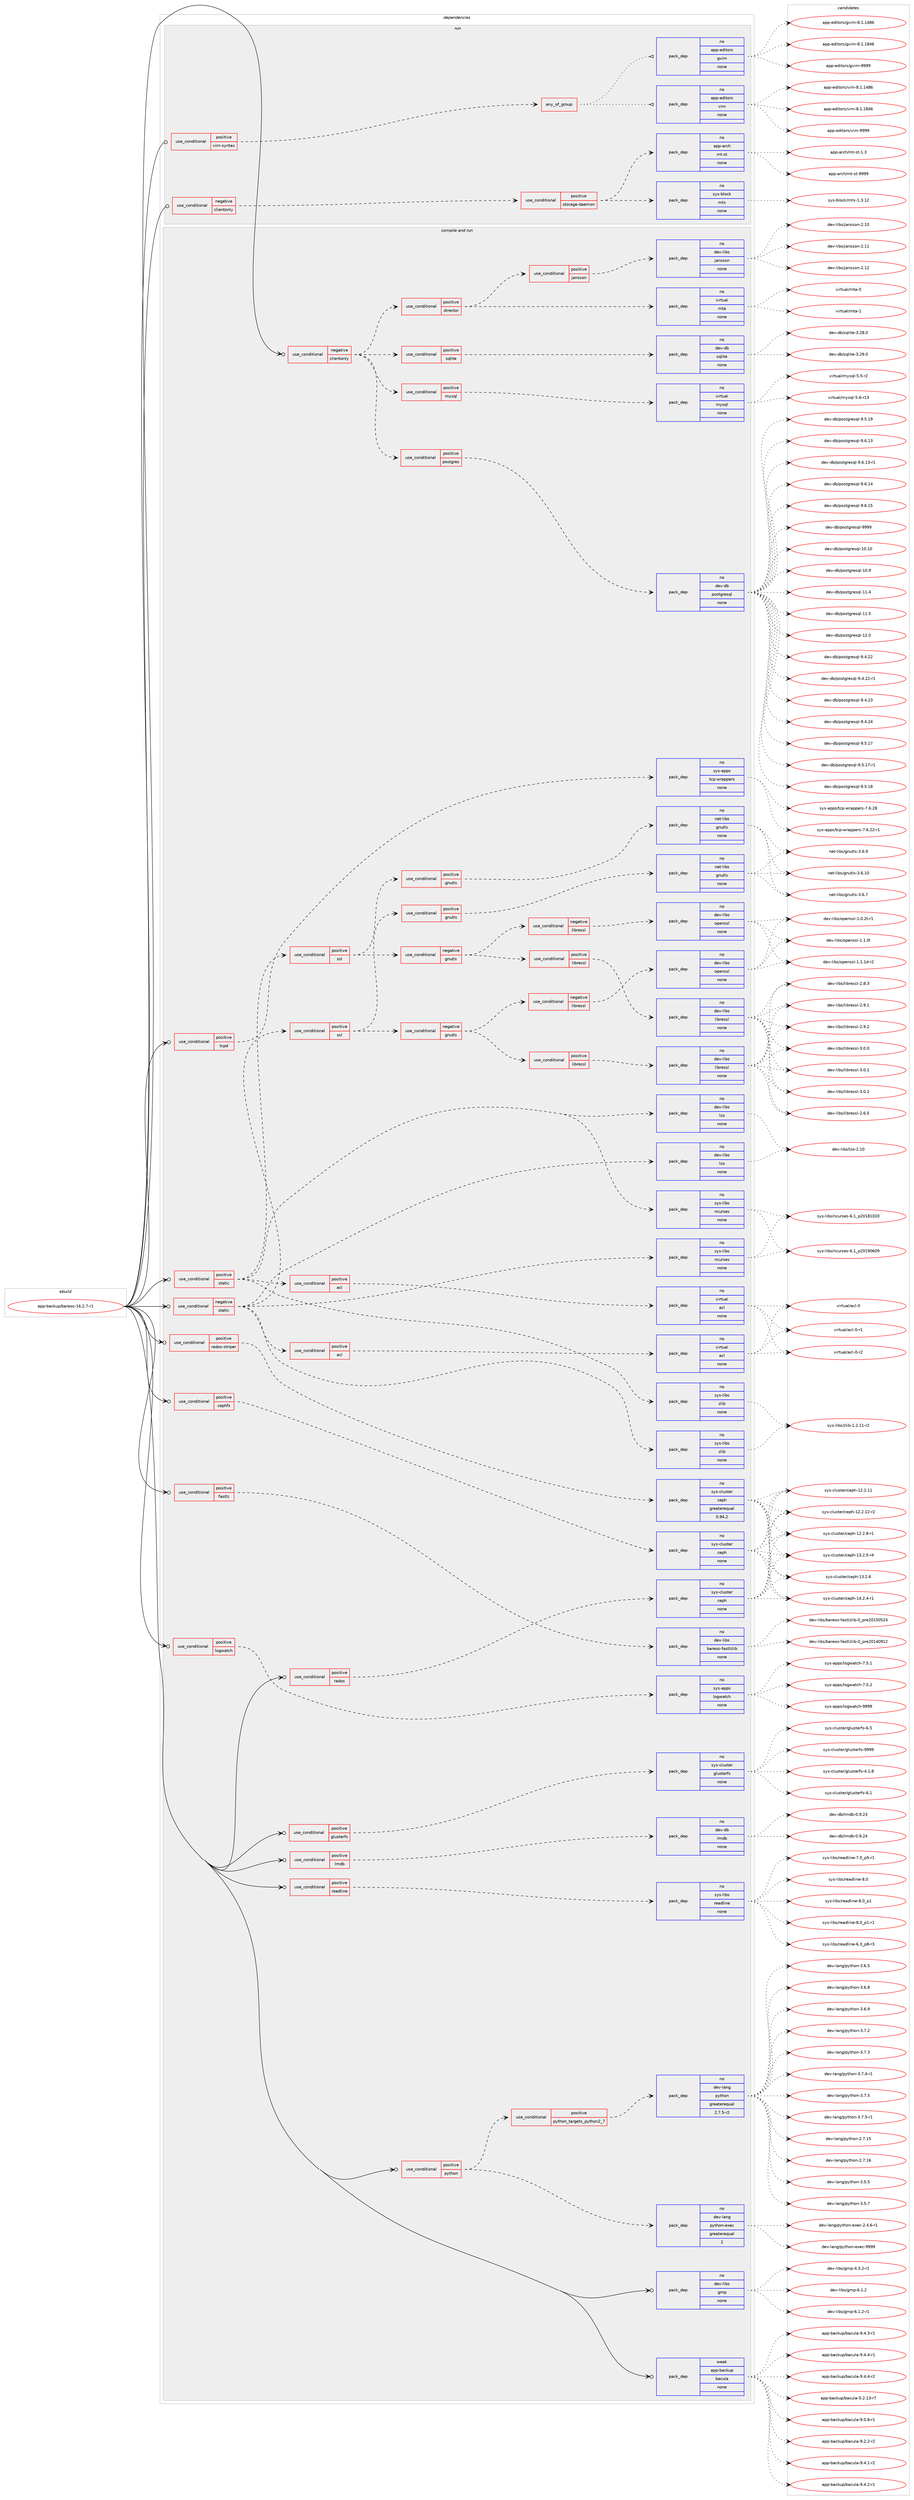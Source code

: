 digraph prolog {

# *************
# Graph options
# *************

newrank=true;
concentrate=true;
compound=true;
graph [rankdir=LR,fontname=Helvetica,fontsize=10,ranksep=1.5];#, ranksep=2.5, nodesep=0.2];
edge  [arrowhead=vee];
node  [fontname=Helvetica,fontsize=10];

# **********
# The ebuild
# **********

subgraph cluster_leftcol {
color=gray;
rank=same;
label=<<i>ebuild</i>>;
id [label="app-backup/bareos-16.2.7-r1", color=red, width=4, href="../app-backup/bareos-16.2.7-r1.svg"];
}

# ****************
# The dependencies
# ****************

subgraph cluster_midcol {
color=gray;
label=<<i>dependencies</i>>;
subgraph cluster_compile {
fillcolor="#eeeeee";
style=filled;
label=<<i>compile</i>>;
}
subgraph cluster_compileandrun {
fillcolor="#eeeeee";
style=filled;
label=<<i>compile and run</i>>;
subgraph cond113116 {
dependency474131 [label=<<TABLE BORDER="0" CELLBORDER="1" CELLSPACING="0" CELLPADDING="4"><TR><TD ROWSPAN="3" CELLPADDING="10">use_conditional</TD></TR><TR><TD>negative</TD></TR><TR><TD>clientonly</TD></TR></TABLE>>, shape=none, color=red];
subgraph cond113117 {
dependency474132 [label=<<TABLE BORDER="0" CELLBORDER="1" CELLSPACING="0" CELLPADDING="4"><TR><TD ROWSPAN="3" CELLPADDING="10">use_conditional</TD></TR><TR><TD>positive</TD></TR><TR><TD>postgres</TD></TR></TABLE>>, shape=none, color=red];
subgraph pack352396 {
dependency474133 [label=<<TABLE BORDER="0" CELLBORDER="1" CELLSPACING="0" CELLPADDING="4" WIDTH="220"><TR><TD ROWSPAN="6" CELLPADDING="30">pack_dep</TD></TR><TR><TD WIDTH="110">no</TD></TR><TR><TD>dev-db</TD></TR><TR><TD>postgresql</TD></TR><TR><TD>none</TD></TR><TR><TD></TD></TR></TABLE>>, shape=none, color=blue];
}
dependency474132:e -> dependency474133:w [weight=20,style="dashed",arrowhead="vee"];
}
dependency474131:e -> dependency474132:w [weight=20,style="dashed",arrowhead="vee"];
subgraph cond113118 {
dependency474134 [label=<<TABLE BORDER="0" CELLBORDER="1" CELLSPACING="0" CELLPADDING="4"><TR><TD ROWSPAN="3" CELLPADDING="10">use_conditional</TD></TR><TR><TD>positive</TD></TR><TR><TD>mysql</TD></TR></TABLE>>, shape=none, color=red];
subgraph pack352397 {
dependency474135 [label=<<TABLE BORDER="0" CELLBORDER="1" CELLSPACING="0" CELLPADDING="4" WIDTH="220"><TR><TD ROWSPAN="6" CELLPADDING="30">pack_dep</TD></TR><TR><TD WIDTH="110">no</TD></TR><TR><TD>virtual</TD></TR><TR><TD>mysql</TD></TR><TR><TD>none</TD></TR><TR><TD></TD></TR></TABLE>>, shape=none, color=blue];
}
dependency474134:e -> dependency474135:w [weight=20,style="dashed",arrowhead="vee"];
}
dependency474131:e -> dependency474134:w [weight=20,style="dashed",arrowhead="vee"];
subgraph cond113119 {
dependency474136 [label=<<TABLE BORDER="0" CELLBORDER="1" CELLSPACING="0" CELLPADDING="4"><TR><TD ROWSPAN="3" CELLPADDING="10">use_conditional</TD></TR><TR><TD>positive</TD></TR><TR><TD>sqlite</TD></TR></TABLE>>, shape=none, color=red];
subgraph pack352398 {
dependency474137 [label=<<TABLE BORDER="0" CELLBORDER="1" CELLSPACING="0" CELLPADDING="4" WIDTH="220"><TR><TD ROWSPAN="6" CELLPADDING="30">pack_dep</TD></TR><TR><TD WIDTH="110">no</TD></TR><TR><TD>dev-db</TD></TR><TR><TD>sqlite</TD></TR><TR><TD>none</TD></TR><TR><TD></TD></TR></TABLE>>, shape=none, color=blue];
}
dependency474136:e -> dependency474137:w [weight=20,style="dashed",arrowhead="vee"];
}
dependency474131:e -> dependency474136:w [weight=20,style="dashed",arrowhead="vee"];
subgraph cond113120 {
dependency474138 [label=<<TABLE BORDER="0" CELLBORDER="1" CELLSPACING="0" CELLPADDING="4"><TR><TD ROWSPAN="3" CELLPADDING="10">use_conditional</TD></TR><TR><TD>positive</TD></TR><TR><TD>director</TD></TR></TABLE>>, shape=none, color=red];
subgraph pack352399 {
dependency474139 [label=<<TABLE BORDER="0" CELLBORDER="1" CELLSPACING="0" CELLPADDING="4" WIDTH="220"><TR><TD ROWSPAN="6" CELLPADDING="30">pack_dep</TD></TR><TR><TD WIDTH="110">no</TD></TR><TR><TD>virtual</TD></TR><TR><TD>mta</TD></TR><TR><TD>none</TD></TR><TR><TD></TD></TR></TABLE>>, shape=none, color=blue];
}
dependency474138:e -> dependency474139:w [weight=20,style="dashed",arrowhead="vee"];
subgraph cond113121 {
dependency474140 [label=<<TABLE BORDER="0" CELLBORDER="1" CELLSPACING="0" CELLPADDING="4"><TR><TD ROWSPAN="3" CELLPADDING="10">use_conditional</TD></TR><TR><TD>positive</TD></TR><TR><TD>jansson</TD></TR></TABLE>>, shape=none, color=red];
subgraph pack352400 {
dependency474141 [label=<<TABLE BORDER="0" CELLBORDER="1" CELLSPACING="0" CELLPADDING="4" WIDTH="220"><TR><TD ROWSPAN="6" CELLPADDING="30">pack_dep</TD></TR><TR><TD WIDTH="110">no</TD></TR><TR><TD>dev-libs</TD></TR><TR><TD>jansson</TD></TR><TR><TD>none</TD></TR><TR><TD></TD></TR></TABLE>>, shape=none, color=blue];
}
dependency474140:e -> dependency474141:w [weight=20,style="dashed",arrowhead="vee"];
}
dependency474138:e -> dependency474140:w [weight=20,style="dashed",arrowhead="vee"];
}
dependency474131:e -> dependency474138:w [weight=20,style="dashed",arrowhead="vee"];
}
id:e -> dependency474131:w [weight=20,style="solid",arrowhead="odotvee"];
subgraph cond113122 {
dependency474142 [label=<<TABLE BORDER="0" CELLBORDER="1" CELLSPACING="0" CELLPADDING="4"><TR><TD ROWSPAN="3" CELLPADDING="10">use_conditional</TD></TR><TR><TD>negative</TD></TR><TR><TD>static</TD></TR></TABLE>>, shape=none, color=red];
subgraph cond113123 {
dependency474143 [label=<<TABLE BORDER="0" CELLBORDER="1" CELLSPACING="0" CELLPADDING="4"><TR><TD ROWSPAN="3" CELLPADDING="10">use_conditional</TD></TR><TR><TD>positive</TD></TR><TR><TD>acl</TD></TR></TABLE>>, shape=none, color=red];
subgraph pack352401 {
dependency474144 [label=<<TABLE BORDER="0" CELLBORDER="1" CELLSPACING="0" CELLPADDING="4" WIDTH="220"><TR><TD ROWSPAN="6" CELLPADDING="30">pack_dep</TD></TR><TR><TD WIDTH="110">no</TD></TR><TR><TD>virtual</TD></TR><TR><TD>acl</TD></TR><TR><TD>none</TD></TR><TR><TD></TD></TR></TABLE>>, shape=none, color=blue];
}
dependency474143:e -> dependency474144:w [weight=20,style="dashed",arrowhead="vee"];
}
dependency474142:e -> dependency474143:w [weight=20,style="dashed",arrowhead="vee"];
subgraph pack352402 {
dependency474145 [label=<<TABLE BORDER="0" CELLBORDER="1" CELLSPACING="0" CELLPADDING="4" WIDTH="220"><TR><TD ROWSPAN="6" CELLPADDING="30">pack_dep</TD></TR><TR><TD WIDTH="110">no</TD></TR><TR><TD>dev-libs</TD></TR><TR><TD>lzo</TD></TR><TR><TD>none</TD></TR><TR><TD></TD></TR></TABLE>>, shape=none, color=blue];
}
dependency474142:e -> dependency474145:w [weight=20,style="dashed",arrowhead="vee"];
subgraph cond113124 {
dependency474146 [label=<<TABLE BORDER="0" CELLBORDER="1" CELLSPACING="0" CELLPADDING="4"><TR><TD ROWSPAN="3" CELLPADDING="10">use_conditional</TD></TR><TR><TD>positive</TD></TR><TR><TD>ssl</TD></TR></TABLE>>, shape=none, color=red];
subgraph cond113125 {
dependency474147 [label=<<TABLE BORDER="0" CELLBORDER="1" CELLSPACING="0" CELLPADDING="4"><TR><TD ROWSPAN="3" CELLPADDING="10">use_conditional</TD></TR><TR><TD>negative</TD></TR><TR><TD>gnutls</TD></TR></TABLE>>, shape=none, color=red];
subgraph cond113126 {
dependency474148 [label=<<TABLE BORDER="0" CELLBORDER="1" CELLSPACING="0" CELLPADDING="4"><TR><TD ROWSPAN="3" CELLPADDING="10">use_conditional</TD></TR><TR><TD>negative</TD></TR><TR><TD>libressl</TD></TR></TABLE>>, shape=none, color=red];
subgraph pack352403 {
dependency474149 [label=<<TABLE BORDER="0" CELLBORDER="1" CELLSPACING="0" CELLPADDING="4" WIDTH="220"><TR><TD ROWSPAN="6" CELLPADDING="30">pack_dep</TD></TR><TR><TD WIDTH="110">no</TD></TR><TR><TD>dev-libs</TD></TR><TR><TD>openssl</TD></TR><TR><TD>none</TD></TR><TR><TD></TD></TR></TABLE>>, shape=none, color=blue];
}
dependency474148:e -> dependency474149:w [weight=20,style="dashed",arrowhead="vee"];
}
dependency474147:e -> dependency474148:w [weight=20,style="dashed",arrowhead="vee"];
subgraph cond113127 {
dependency474150 [label=<<TABLE BORDER="0" CELLBORDER="1" CELLSPACING="0" CELLPADDING="4"><TR><TD ROWSPAN="3" CELLPADDING="10">use_conditional</TD></TR><TR><TD>positive</TD></TR><TR><TD>libressl</TD></TR></TABLE>>, shape=none, color=red];
subgraph pack352404 {
dependency474151 [label=<<TABLE BORDER="0" CELLBORDER="1" CELLSPACING="0" CELLPADDING="4" WIDTH="220"><TR><TD ROWSPAN="6" CELLPADDING="30">pack_dep</TD></TR><TR><TD WIDTH="110">no</TD></TR><TR><TD>dev-libs</TD></TR><TR><TD>libressl</TD></TR><TR><TD>none</TD></TR><TR><TD></TD></TR></TABLE>>, shape=none, color=blue];
}
dependency474150:e -> dependency474151:w [weight=20,style="dashed",arrowhead="vee"];
}
dependency474147:e -> dependency474150:w [weight=20,style="dashed",arrowhead="vee"];
}
dependency474146:e -> dependency474147:w [weight=20,style="dashed",arrowhead="vee"];
subgraph cond113128 {
dependency474152 [label=<<TABLE BORDER="0" CELLBORDER="1" CELLSPACING="0" CELLPADDING="4"><TR><TD ROWSPAN="3" CELLPADDING="10">use_conditional</TD></TR><TR><TD>positive</TD></TR><TR><TD>gnutls</TD></TR></TABLE>>, shape=none, color=red];
subgraph pack352405 {
dependency474153 [label=<<TABLE BORDER="0" CELLBORDER="1" CELLSPACING="0" CELLPADDING="4" WIDTH="220"><TR><TD ROWSPAN="6" CELLPADDING="30">pack_dep</TD></TR><TR><TD WIDTH="110">no</TD></TR><TR><TD>net-libs</TD></TR><TR><TD>gnutls</TD></TR><TR><TD>none</TD></TR><TR><TD></TD></TR></TABLE>>, shape=none, color=blue];
}
dependency474152:e -> dependency474153:w [weight=20,style="dashed",arrowhead="vee"];
}
dependency474146:e -> dependency474152:w [weight=20,style="dashed",arrowhead="vee"];
}
dependency474142:e -> dependency474146:w [weight=20,style="dashed",arrowhead="vee"];
subgraph pack352406 {
dependency474154 [label=<<TABLE BORDER="0" CELLBORDER="1" CELLSPACING="0" CELLPADDING="4" WIDTH="220"><TR><TD ROWSPAN="6" CELLPADDING="30">pack_dep</TD></TR><TR><TD WIDTH="110">no</TD></TR><TR><TD>sys-libs</TD></TR><TR><TD>ncurses</TD></TR><TR><TD>none</TD></TR><TR><TD></TD></TR></TABLE>>, shape=none, color=blue];
}
dependency474142:e -> dependency474154:w [weight=20,style="dashed",arrowhead="vee"];
subgraph pack352407 {
dependency474155 [label=<<TABLE BORDER="0" CELLBORDER="1" CELLSPACING="0" CELLPADDING="4" WIDTH="220"><TR><TD ROWSPAN="6" CELLPADDING="30">pack_dep</TD></TR><TR><TD WIDTH="110">no</TD></TR><TR><TD>sys-libs</TD></TR><TR><TD>zlib</TD></TR><TR><TD>none</TD></TR><TR><TD></TD></TR></TABLE>>, shape=none, color=blue];
}
dependency474142:e -> dependency474155:w [weight=20,style="dashed",arrowhead="vee"];
}
id:e -> dependency474142:w [weight=20,style="solid",arrowhead="odotvee"];
subgraph cond113129 {
dependency474156 [label=<<TABLE BORDER="0" CELLBORDER="1" CELLSPACING="0" CELLPADDING="4"><TR><TD ROWSPAN="3" CELLPADDING="10">use_conditional</TD></TR><TR><TD>positive</TD></TR><TR><TD>cephfs</TD></TR></TABLE>>, shape=none, color=red];
subgraph pack352408 {
dependency474157 [label=<<TABLE BORDER="0" CELLBORDER="1" CELLSPACING="0" CELLPADDING="4" WIDTH="220"><TR><TD ROWSPAN="6" CELLPADDING="30">pack_dep</TD></TR><TR><TD WIDTH="110">no</TD></TR><TR><TD>sys-cluster</TD></TR><TR><TD>ceph</TD></TR><TR><TD>none</TD></TR><TR><TD></TD></TR></TABLE>>, shape=none, color=blue];
}
dependency474156:e -> dependency474157:w [weight=20,style="dashed",arrowhead="vee"];
}
id:e -> dependency474156:w [weight=20,style="solid",arrowhead="odotvee"];
subgraph cond113130 {
dependency474158 [label=<<TABLE BORDER="0" CELLBORDER="1" CELLSPACING="0" CELLPADDING="4"><TR><TD ROWSPAN="3" CELLPADDING="10">use_conditional</TD></TR><TR><TD>positive</TD></TR><TR><TD>fastlz</TD></TR></TABLE>>, shape=none, color=red];
subgraph pack352409 {
dependency474159 [label=<<TABLE BORDER="0" CELLBORDER="1" CELLSPACING="0" CELLPADDING="4" WIDTH="220"><TR><TD ROWSPAN="6" CELLPADDING="30">pack_dep</TD></TR><TR><TD WIDTH="110">no</TD></TR><TR><TD>dev-libs</TD></TR><TR><TD>bareos-fastlzlib</TD></TR><TR><TD>none</TD></TR><TR><TD></TD></TR></TABLE>>, shape=none, color=blue];
}
dependency474158:e -> dependency474159:w [weight=20,style="dashed",arrowhead="vee"];
}
id:e -> dependency474158:w [weight=20,style="solid",arrowhead="odotvee"];
subgraph cond113131 {
dependency474160 [label=<<TABLE BORDER="0" CELLBORDER="1" CELLSPACING="0" CELLPADDING="4"><TR><TD ROWSPAN="3" CELLPADDING="10">use_conditional</TD></TR><TR><TD>positive</TD></TR><TR><TD>glusterfs</TD></TR></TABLE>>, shape=none, color=red];
subgraph pack352410 {
dependency474161 [label=<<TABLE BORDER="0" CELLBORDER="1" CELLSPACING="0" CELLPADDING="4" WIDTH="220"><TR><TD ROWSPAN="6" CELLPADDING="30">pack_dep</TD></TR><TR><TD WIDTH="110">no</TD></TR><TR><TD>sys-cluster</TD></TR><TR><TD>glusterfs</TD></TR><TR><TD>none</TD></TR><TR><TD></TD></TR></TABLE>>, shape=none, color=blue];
}
dependency474160:e -> dependency474161:w [weight=20,style="dashed",arrowhead="vee"];
}
id:e -> dependency474160:w [weight=20,style="solid",arrowhead="odotvee"];
subgraph cond113132 {
dependency474162 [label=<<TABLE BORDER="0" CELLBORDER="1" CELLSPACING="0" CELLPADDING="4"><TR><TD ROWSPAN="3" CELLPADDING="10">use_conditional</TD></TR><TR><TD>positive</TD></TR><TR><TD>lmdb</TD></TR></TABLE>>, shape=none, color=red];
subgraph pack352411 {
dependency474163 [label=<<TABLE BORDER="0" CELLBORDER="1" CELLSPACING="0" CELLPADDING="4" WIDTH="220"><TR><TD ROWSPAN="6" CELLPADDING="30">pack_dep</TD></TR><TR><TD WIDTH="110">no</TD></TR><TR><TD>dev-db</TD></TR><TR><TD>lmdb</TD></TR><TR><TD>none</TD></TR><TR><TD></TD></TR></TABLE>>, shape=none, color=blue];
}
dependency474162:e -> dependency474163:w [weight=20,style="dashed",arrowhead="vee"];
}
id:e -> dependency474162:w [weight=20,style="solid",arrowhead="odotvee"];
subgraph cond113133 {
dependency474164 [label=<<TABLE BORDER="0" CELLBORDER="1" CELLSPACING="0" CELLPADDING="4"><TR><TD ROWSPAN="3" CELLPADDING="10">use_conditional</TD></TR><TR><TD>positive</TD></TR><TR><TD>logwatch</TD></TR></TABLE>>, shape=none, color=red];
subgraph pack352412 {
dependency474165 [label=<<TABLE BORDER="0" CELLBORDER="1" CELLSPACING="0" CELLPADDING="4" WIDTH="220"><TR><TD ROWSPAN="6" CELLPADDING="30">pack_dep</TD></TR><TR><TD WIDTH="110">no</TD></TR><TR><TD>sys-apps</TD></TR><TR><TD>logwatch</TD></TR><TR><TD>none</TD></TR><TR><TD></TD></TR></TABLE>>, shape=none, color=blue];
}
dependency474164:e -> dependency474165:w [weight=20,style="dashed",arrowhead="vee"];
}
id:e -> dependency474164:w [weight=20,style="solid",arrowhead="odotvee"];
subgraph cond113134 {
dependency474166 [label=<<TABLE BORDER="0" CELLBORDER="1" CELLSPACING="0" CELLPADDING="4"><TR><TD ROWSPAN="3" CELLPADDING="10">use_conditional</TD></TR><TR><TD>positive</TD></TR><TR><TD>python</TD></TR></TABLE>>, shape=none, color=red];
subgraph cond113135 {
dependency474167 [label=<<TABLE BORDER="0" CELLBORDER="1" CELLSPACING="0" CELLPADDING="4"><TR><TD ROWSPAN="3" CELLPADDING="10">use_conditional</TD></TR><TR><TD>positive</TD></TR><TR><TD>python_targets_python2_7</TD></TR></TABLE>>, shape=none, color=red];
subgraph pack352413 {
dependency474168 [label=<<TABLE BORDER="0" CELLBORDER="1" CELLSPACING="0" CELLPADDING="4" WIDTH="220"><TR><TD ROWSPAN="6" CELLPADDING="30">pack_dep</TD></TR><TR><TD WIDTH="110">no</TD></TR><TR><TD>dev-lang</TD></TR><TR><TD>python</TD></TR><TR><TD>greaterequal</TD></TR><TR><TD>2.7.5-r2</TD></TR></TABLE>>, shape=none, color=blue];
}
dependency474167:e -> dependency474168:w [weight=20,style="dashed",arrowhead="vee"];
}
dependency474166:e -> dependency474167:w [weight=20,style="dashed",arrowhead="vee"];
subgraph pack352414 {
dependency474169 [label=<<TABLE BORDER="0" CELLBORDER="1" CELLSPACING="0" CELLPADDING="4" WIDTH="220"><TR><TD ROWSPAN="6" CELLPADDING="30">pack_dep</TD></TR><TR><TD WIDTH="110">no</TD></TR><TR><TD>dev-lang</TD></TR><TR><TD>python-exec</TD></TR><TR><TD>greaterequal</TD></TR><TR><TD>2</TD></TR></TABLE>>, shape=none, color=blue];
}
dependency474166:e -> dependency474169:w [weight=20,style="dashed",arrowhead="vee"];
}
id:e -> dependency474166:w [weight=20,style="solid",arrowhead="odotvee"];
subgraph cond113136 {
dependency474170 [label=<<TABLE BORDER="0" CELLBORDER="1" CELLSPACING="0" CELLPADDING="4"><TR><TD ROWSPAN="3" CELLPADDING="10">use_conditional</TD></TR><TR><TD>positive</TD></TR><TR><TD>rados</TD></TR></TABLE>>, shape=none, color=red];
subgraph pack352415 {
dependency474171 [label=<<TABLE BORDER="0" CELLBORDER="1" CELLSPACING="0" CELLPADDING="4" WIDTH="220"><TR><TD ROWSPAN="6" CELLPADDING="30">pack_dep</TD></TR><TR><TD WIDTH="110">no</TD></TR><TR><TD>sys-cluster</TD></TR><TR><TD>ceph</TD></TR><TR><TD>none</TD></TR><TR><TD></TD></TR></TABLE>>, shape=none, color=blue];
}
dependency474170:e -> dependency474171:w [weight=20,style="dashed",arrowhead="vee"];
}
id:e -> dependency474170:w [weight=20,style="solid",arrowhead="odotvee"];
subgraph cond113137 {
dependency474172 [label=<<TABLE BORDER="0" CELLBORDER="1" CELLSPACING="0" CELLPADDING="4"><TR><TD ROWSPAN="3" CELLPADDING="10">use_conditional</TD></TR><TR><TD>positive</TD></TR><TR><TD>rados-striper</TD></TR></TABLE>>, shape=none, color=red];
subgraph pack352416 {
dependency474173 [label=<<TABLE BORDER="0" CELLBORDER="1" CELLSPACING="0" CELLPADDING="4" WIDTH="220"><TR><TD ROWSPAN="6" CELLPADDING="30">pack_dep</TD></TR><TR><TD WIDTH="110">no</TD></TR><TR><TD>sys-cluster</TD></TR><TR><TD>ceph</TD></TR><TR><TD>greaterequal</TD></TR><TR><TD>0.94.2</TD></TR></TABLE>>, shape=none, color=blue];
}
dependency474172:e -> dependency474173:w [weight=20,style="dashed",arrowhead="vee"];
}
id:e -> dependency474172:w [weight=20,style="solid",arrowhead="odotvee"];
subgraph cond113138 {
dependency474174 [label=<<TABLE BORDER="0" CELLBORDER="1" CELLSPACING="0" CELLPADDING="4"><TR><TD ROWSPAN="3" CELLPADDING="10">use_conditional</TD></TR><TR><TD>positive</TD></TR><TR><TD>readline</TD></TR></TABLE>>, shape=none, color=red];
subgraph pack352417 {
dependency474175 [label=<<TABLE BORDER="0" CELLBORDER="1" CELLSPACING="0" CELLPADDING="4" WIDTH="220"><TR><TD ROWSPAN="6" CELLPADDING="30">pack_dep</TD></TR><TR><TD WIDTH="110">no</TD></TR><TR><TD>sys-libs</TD></TR><TR><TD>readline</TD></TR><TR><TD>none</TD></TR><TR><TD></TD></TR></TABLE>>, shape=none, color=blue];
}
dependency474174:e -> dependency474175:w [weight=20,style="dashed",arrowhead="vee"];
}
id:e -> dependency474174:w [weight=20,style="solid",arrowhead="odotvee"];
subgraph cond113139 {
dependency474176 [label=<<TABLE BORDER="0" CELLBORDER="1" CELLSPACING="0" CELLPADDING="4"><TR><TD ROWSPAN="3" CELLPADDING="10">use_conditional</TD></TR><TR><TD>positive</TD></TR><TR><TD>static</TD></TR></TABLE>>, shape=none, color=red];
subgraph cond113140 {
dependency474177 [label=<<TABLE BORDER="0" CELLBORDER="1" CELLSPACING="0" CELLPADDING="4"><TR><TD ROWSPAN="3" CELLPADDING="10">use_conditional</TD></TR><TR><TD>positive</TD></TR><TR><TD>acl</TD></TR></TABLE>>, shape=none, color=red];
subgraph pack352418 {
dependency474178 [label=<<TABLE BORDER="0" CELLBORDER="1" CELLSPACING="0" CELLPADDING="4" WIDTH="220"><TR><TD ROWSPAN="6" CELLPADDING="30">pack_dep</TD></TR><TR><TD WIDTH="110">no</TD></TR><TR><TD>virtual</TD></TR><TR><TD>acl</TD></TR><TR><TD>none</TD></TR><TR><TD></TD></TR></TABLE>>, shape=none, color=blue];
}
dependency474177:e -> dependency474178:w [weight=20,style="dashed",arrowhead="vee"];
}
dependency474176:e -> dependency474177:w [weight=20,style="dashed",arrowhead="vee"];
subgraph pack352419 {
dependency474179 [label=<<TABLE BORDER="0" CELLBORDER="1" CELLSPACING="0" CELLPADDING="4" WIDTH="220"><TR><TD ROWSPAN="6" CELLPADDING="30">pack_dep</TD></TR><TR><TD WIDTH="110">no</TD></TR><TR><TD>sys-libs</TD></TR><TR><TD>zlib</TD></TR><TR><TD>none</TD></TR><TR><TD></TD></TR></TABLE>>, shape=none, color=blue];
}
dependency474176:e -> dependency474179:w [weight=20,style="dashed",arrowhead="vee"];
subgraph pack352420 {
dependency474180 [label=<<TABLE BORDER="0" CELLBORDER="1" CELLSPACING="0" CELLPADDING="4" WIDTH="220"><TR><TD ROWSPAN="6" CELLPADDING="30">pack_dep</TD></TR><TR><TD WIDTH="110">no</TD></TR><TR><TD>dev-libs</TD></TR><TR><TD>lzo</TD></TR><TR><TD>none</TD></TR><TR><TD></TD></TR></TABLE>>, shape=none, color=blue];
}
dependency474176:e -> dependency474180:w [weight=20,style="dashed",arrowhead="vee"];
subgraph pack352421 {
dependency474181 [label=<<TABLE BORDER="0" CELLBORDER="1" CELLSPACING="0" CELLPADDING="4" WIDTH="220"><TR><TD ROWSPAN="6" CELLPADDING="30">pack_dep</TD></TR><TR><TD WIDTH="110">no</TD></TR><TR><TD>sys-libs</TD></TR><TR><TD>ncurses</TD></TR><TR><TD>none</TD></TR><TR><TD></TD></TR></TABLE>>, shape=none, color=blue];
}
dependency474176:e -> dependency474181:w [weight=20,style="dashed",arrowhead="vee"];
subgraph cond113141 {
dependency474182 [label=<<TABLE BORDER="0" CELLBORDER="1" CELLSPACING="0" CELLPADDING="4"><TR><TD ROWSPAN="3" CELLPADDING="10">use_conditional</TD></TR><TR><TD>positive</TD></TR><TR><TD>ssl</TD></TR></TABLE>>, shape=none, color=red];
subgraph cond113142 {
dependency474183 [label=<<TABLE BORDER="0" CELLBORDER="1" CELLSPACING="0" CELLPADDING="4"><TR><TD ROWSPAN="3" CELLPADDING="10">use_conditional</TD></TR><TR><TD>negative</TD></TR><TR><TD>gnutls</TD></TR></TABLE>>, shape=none, color=red];
subgraph cond113143 {
dependency474184 [label=<<TABLE BORDER="0" CELLBORDER="1" CELLSPACING="0" CELLPADDING="4"><TR><TD ROWSPAN="3" CELLPADDING="10">use_conditional</TD></TR><TR><TD>negative</TD></TR><TR><TD>libressl</TD></TR></TABLE>>, shape=none, color=red];
subgraph pack352422 {
dependency474185 [label=<<TABLE BORDER="0" CELLBORDER="1" CELLSPACING="0" CELLPADDING="4" WIDTH="220"><TR><TD ROWSPAN="6" CELLPADDING="30">pack_dep</TD></TR><TR><TD WIDTH="110">no</TD></TR><TR><TD>dev-libs</TD></TR><TR><TD>openssl</TD></TR><TR><TD>none</TD></TR><TR><TD></TD></TR></TABLE>>, shape=none, color=blue];
}
dependency474184:e -> dependency474185:w [weight=20,style="dashed",arrowhead="vee"];
}
dependency474183:e -> dependency474184:w [weight=20,style="dashed",arrowhead="vee"];
subgraph cond113144 {
dependency474186 [label=<<TABLE BORDER="0" CELLBORDER="1" CELLSPACING="0" CELLPADDING="4"><TR><TD ROWSPAN="3" CELLPADDING="10">use_conditional</TD></TR><TR><TD>positive</TD></TR><TR><TD>libressl</TD></TR></TABLE>>, shape=none, color=red];
subgraph pack352423 {
dependency474187 [label=<<TABLE BORDER="0" CELLBORDER="1" CELLSPACING="0" CELLPADDING="4" WIDTH="220"><TR><TD ROWSPAN="6" CELLPADDING="30">pack_dep</TD></TR><TR><TD WIDTH="110">no</TD></TR><TR><TD>dev-libs</TD></TR><TR><TD>libressl</TD></TR><TR><TD>none</TD></TR><TR><TD></TD></TR></TABLE>>, shape=none, color=blue];
}
dependency474186:e -> dependency474187:w [weight=20,style="dashed",arrowhead="vee"];
}
dependency474183:e -> dependency474186:w [weight=20,style="dashed",arrowhead="vee"];
}
dependency474182:e -> dependency474183:w [weight=20,style="dashed",arrowhead="vee"];
subgraph cond113145 {
dependency474188 [label=<<TABLE BORDER="0" CELLBORDER="1" CELLSPACING="0" CELLPADDING="4"><TR><TD ROWSPAN="3" CELLPADDING="10">use_conditional</TD></TR><TR><TD>positive</TD></TR><TR><TD>gnutls</TD></TR></TABLE>>, shape=none, color=red];
subgraph pack352424 {
dependency474189 [label=<<TABLE BORDER="0" CELLBORDER="1" CELLSPACING="0" CELLPADDING="4" WIDTH="220"><TR><TD ROWSPAN="6" CELLPADDING="30">pack_dep</TD></TR><TR><TD WIDTH="110">no</TD></TR><TR><TD>net-libs</TD></TR><TR><TD>gnutls</TD></TR><TR><TD>none</TD></TR><TR><TD></TD></TR></TABLE>>, shape=none, color=blue];
}
dependency474188:e -> dependency474189:w [weight=20,style="dashed",arrowhead="vee"];
}
dependency474182:e -> dependency474188:w [weight=20,style="dashed",arrowhead="vee"];
}
dependency474176:e -> dependency474182:w [weight=20,style="dashed",arrowhead="vee"];
}
id:e -> dependency474176:w [weight=20,style="solid",arrowhead="odotvee"];
subgraph cond113146 {
dependency474190 [label=<<TABLE BORDER="0" CELLBORDER="1" CELLSPACING="0" CELLPADDING="4"><TR><TD ROWSPAN="3" CELLPADDING="10">use_conditional</TD></TR><TR><TD>positive</TD></TR><TR><TD>tcpd</TD></TR></TABLE>>, shape=none, color=red];
subgraph pack352425 {
dependency474191 [label=<<TABLE BORDER="0" CELLBORDER="1" CELLSPACING="0" CELLPADDING="4" WIDTH="220"><TR><TD ROWSPAN="6" CELLPADDING="30">pack_dep</TD></TR><TR><TD WIDTH="110">no</TD></TR><TR><TD>sys-apps</TD></TR><TR><TD>tcp-wrappers</TD></TR><TR><TD>none</TD></TR><TR><TD></TD></TR></TABLE>>, shape=none, color=blue];
}
dependency474190:e -> dependency474191:w [weight=20,style="dashed",arrowhead="vee"];
}
id:e -> dependency474190:w [weight=20,style="solid",arrowhead="odotvee"];
subgraph pack352426 {
dependency474192 [label=<<TABLE BORDER="0" CELLBORDER="1" CELLSPACING="0" CELLPADDING="4" WIDTH="220"><TR><TD ROWSPAN="6" CELLPADDING="30">pack_dep</TD></TR><TR><TD WIDTH="110">no</TD></TR><TR><TD>dev-libs</TD></TR><TR><TD>gmp</TD></TR><TR><TD>none</TD></TR><TR><TD></TD></TR></TABLE>>, shape=none, color=blue];
}
id:e -> dependency474192:w [weight=20,style="solid",arrowhead="odotvee"];
subgraph pack352427 {
dependency474193 [label=<<TABLE BORDER="0" CELLBORDER="1" CELLSPACING="0" CELLPADDING="4" WIDTH="220"><TR><TD ROWSPAN="6" CELLPADDING="30">pack_dep</TD></TR><TR><TD WIDTH="110">weak</TD></TR><TR><TD>app-backup</TD></TR><TR><TD>bacula</TD></TR><TR><TD>none</TD></TR><TR><TD></TD></TR></TABLE>>, shape=none, color=blue];
}
id:e -> dependency474193:w [weight=20,style="solid",arrowhead="odotvee"];
}
subgraph cluster_run {
fillcolor="#eeeeee";
style=filled;
label=<<i>run</i>>;
subgraph cond113147 {
dependency474194 [label=<<TABLE BORDER="0" CELLBORDER="1" CELLSPACING="0" CELLPADDING="4"><TR><TD ROWSPAN="3" CELLPADDING="10">use_conditional</TD></TR><TR><TD>negative</TD></TR><TR><TD>clientonly</TD></TR></TABLE>>, shape=none, color=red];
subgraph cond113148 {
dependency474195 [label=<<TABLE BORDER="0" CELLBORDER="1" CELLSPACING="0" CELLPADDING="4"><TR><TD ROWSPAN="3" CELLPADDING="10">use_conditional</TD></TR><TR><TD>positive</TD></TR><TR><TD>storage-daemon</TD></TR></TABLE>>, shape=none, color=red];
subgraph pack352428 {
dependency474196 [label=<<TABLE BORDER="0" CELLBORDER="1" CELLSPACING="0" CELLPADDING="4" WIDTH="220"><TR><TD ROWSPAN="6" CELLPADDING="30">pack_dep</TD></TR><TR><TD WIDTH="110">no</TD></TR><TR><TD>sys-block</TD></TR><TR><TD>mtx</TD></TR><TR><TD>none</TD></TR><TR><TD></TD></TR></TABLE>>, shape=none, color=blue];
}
dependency474195:e -> dependency474196:w [weight=20,style="dashed",arrowhead="vee"];
subgraph pack352429 {
dependency474197 [label=<<TABLE BORDER="0" CELLBORDER="1" CELLSPACING="0" CELLPADDING="4" WIDTH="220"><TR><TD ROWSPAN="6" CELLPADDING="30">pack_dep</TD></TR><TR><TD WIDTH="110">no</TD></TR><TR><TD>app-arch</TD></TR><TR><TD>mt-st</TD></TR><TR><TD>none</TD></TR><TR><TD></TD></TR></TABLE>>, shape=none, color=blue];
}
dependency474195:e -> dependency474197:w [weight=20,style="dashed",arrowhead="vee"];
}
dependency474194:e -> dependency474195:w [weight=20,style="dashed",arrowhead="vee"];
}
id:e -> dependency474194:w [weight=20,style="solid",arrowhead="odot"];
subgraph cond113149 {
dependency474198 [label=<<TABLE BORDER="0" CELLBORDER="1" CELLSPACING="0" CELLPADDING="4"><TR><TD ROWSPAN="3" CELLPADDING="10">use_conditional</TD></TR><TR><TD>positive</TD></TR><TR><TD>vim-syntax</TD></TR></TABLE>>, shape=none, color=red];
subgraph any8318 {
dependency474199 [label=<<TABLE BORDER="0" CELLBORDER="1" CELLSPACING="0" CELLPADDING="4"><TR><TD CELLPADDING="10">any_of_group</TD></TR></TABLE>>, shape=none, color=red];subgraph pack352430 {
dependency474200 [label=<<TABLE BORDER="0" CELLBORDER="1" CELLSPACING="0" CELLPADDING="4" WIDTH="220"><TR><TD ROWSPAN="6" CELLPADDING="30">pack_dep</TD></TR><TR><TD WIDTH="110">no</TD></TR><TR><TD>app-editors</TD></TR><TR><TD>vim</TD></TR><TR><TD>none</TD></TR><TR><TD></TD></TR></TABLE>>, shape=none, color=blue];
}
dependency474199:e -> dependency474200:w [weight=20,style="dotted",arrowhead="oinv"];
subgraph pack352431 {
dependency474201 [label=<<TABLE BORDER="0" CELLBORDER="1" CELLSPACING="0" CELLPADDING="4" WIDTH="220"><TR><TD ROWSPAN="6" CELLPADDING="30">pack_dep</TD></TR><TR><TD WIDTH="110">no</TD></TR><TR><TD>app-editors</TD></TR><TR><TD>gvim</TD></TR><TR><TD>none</TD></TR><TR><TD></TD></TR></TABLE>>, shape=none, color=blue];
}
dependency474199:e -> dependency474201:w [weight=20,style="dotted",arrowhead="oinv"];
}
dependency474198:e -> dependency474199:w [weight=20,style="dashed",arrowhead="vee"];
}
id:e -> dependency474198:w [weight=20,style="solid",arrowhead="odot"];
}
}

# **************
# The candidates
# **************

subgraph cluster_choices {
rank=same;
color=gray;
label=<<i>candidates</i>>;

subgraph choice352396 {
color=black;
nodesep=1;
choice100101118451009847112111115116103114101115113108454948464948 [label="dev-db/postgresql-10.10", color=red, width=4,href="../dev-db/postgresql-10.10.svg"];
choice1001011184510098471121111151161031141011151131084549484657 [label="dev-db/postgresql-10.9", color=red, width=4,href="../dev-db/postgresql-10.9.svg"];
choice1001011184510098471121111151161031141011151131084549494652 [label="dev-db/postgresql-11.4", color=red, width=4,href="../dev-db/postgresql-11.4.svg"];
choice1001011184510098471121111151161031141011151131084549494653 [label="dev-db/postgresql-11.5", color=red, width=4,href="../dev-db/postgresql-11.5.svg"];
choice1001011184510098471121111151161031141011151131084549504648 [label="dev-db/postgresql-12.0", color=red, width=4,href="../dev-db/postgresql-12.0.svg"];
choice10010111845100984711211111511610311410111511310845574652465050 [label="dev-db/postgresql-9.4.22", color=red, width=4,href="../dev-db/postgresql-9.4.22.svg"];
choice100101118451009847112111115116103114101115113108455746524650504511449 [label="dev-db/postgresql-9.4.22-r1", color=red, width=4,href="../dev-db/postgresql-9.4.22-r1.svg"];
choice10010111845100984711211111511610311410111511310845574652465051 [label="dev-db/postgresql-9.4.23", color=red, width=4,href="../dev-db/postgresql-9.4.23.svg"];
choice10010111845100984711211111511610311410111511310845574652465052 [label="dev-db/postgresql-9.4.24", color=red, width=4,href="../dev-db/postgresql-9.4.24.svg"];
choice10010111845100984711211111511610311410111511310845574653464955 [label="dev-db/postgresql-9.5.17", color=red, width=4,href="../dev-db/postgresql-9.5.17.svg"];
choice100101118451009847112111115116103114101115113108455746534649554511449 [label="dev-db/postgresql-9.5.17-r1", color=red, width=4,href="../dev-db/postgresql-9.5.17-r1.svg"];
choice10010111845100984711211111511610311410111511310845574653464956 [label="dev-db/postgresql-9.5.18", color=red, width=4,href="../dev-db/postgresql-9.5.18.svg"];
choice10010111845100984711211111511610311410111511310845574653464957 [label="dev-db/postgresql-9.5.19", color=red, width=4,href="../dev-db/postgresql-9.5.19.svg"];
choice10010111845100984711211111511610311410111511310845574654464951 [label="dev-db/postgresql-9.6.13", color=red, width=4,href="../dev-db/postgresql-9.6.13.svg"];
choice100101118451009847112111115116103114101115113108455746544649514511449 [label="dev-db/postgresql-9.6.13-r1", color=red, width=4,href="../dev-db/postgresql-9.6.13-r1.svg"];
choice10010111845100984711211111511610311410111511310845574654464952 [label="dev-db/postgresql-9.6.14", color=red, width=4,href="../dev-db/postgresql-9.6.14.svg"];
choice10010111845100984711211111511610311410111511310845574654464953 [label="dev-db/postgresql-9.6.15", color=red, width=4,href="../dev-db/postgresql-9.6.15.svg"];
choice1001011184510098471121111151161031141011151131084557575757 [label="dev-db/postgresql-9999", color=red, width=4,href="../dev-db/postgresql-9999.svg"];
dependency474133:e -> choice100101118451009847112111115116103114101115113108454948464948:w [style=dotted,weight="100"];
dependency474133:e -> choice1001011184510098471121111151161031141011151131084549484657:w [style=dotted,weight="100"];
dependency474133:e -> choice1001011184510098471121111151161031141011151131084549494652:w [style=dotted,weight="100"];
dependency474133:e -> choice1001011184510098471121111151161031141011151131084549494653:w [style=dotted,weight="100"];
dependency474133:e -> choice1001011184510098471121111151161031141011151131084549504648:w [style=dotted,weight="100"];
dependency474133:e -> choice10010111845100984711211111511610311410111511310845574652465050:w [style=dotted,weight="100"];
dependency474133:e -> choice100101118451009847112111115116103114101115113108455746524650504511449:w [style=dotted,weight="100"];
dependency474133:e -> choice10010111845100984711211111511610311410111511310845574652465051:w [style=dotted,weight="100"];
dependency474133:e -> choice10010111845100984711211111511610311410111511310845574652465052:w [style=dotted,weight="100"];
dependency474133:e -> choice10010111845100984711211111511610311410111511310845574653464955:w [style=dotted,weight="100"];
dependency474133:e -> choice100101118451009847112111115116103114101115113108455746534649554511449:w [style=dotted,weight="100"];
dependency474133:e -> choice10010111845100984711211111511610311410111511310845574653464956:w [style=dotted,weight="100"];
dependency474133:e -> choice10010111845100984711211111511610311410111511310845574653464957:w [style=dotted,weight="100"];
dependency474133:e -> choice10010111845100984711211111511610311410111511310845574654464951:w [style=dotted,weight="100"];
dependency474133:e -> choice100101118451009847112111115116103114101115113108455746544649514511449:w [style=dotted,weight="100"];
dependency474133:e -> choice10010111845100984711211111511610311410111511310845574654464952:w [style=dotted,weight="100"];
dependency474133:e -> choice10010111845100984711211111511610311410111511310845574654464953:w [style=dotted,weight="100"];
dependency474133:e -> choice1001011184510098471121111151161031141011151131084557575757:w [style=dotted,weight="100"];
}
subgraph choice352397 {
color=black;
nodesep=1;
choice1181051141161179710847109121115113108455346534511450 [label="virtual/mysql-5.5-r2", color=red, width=4,href="../virtual/mysql-5.5-r2.svg"];
choice118105114116117971084710912111511310845534654451144951 [label="virtual/mysql-5.6-r13", color=red, width=4,href="../virtual/mysql-5.6-r13.svg"];
dependency474135:e -> choice1181051141161179710847109121115113108455346534511450:w [style=dotted,weight="100"];
dependency474135:e -> choice118105114116117971084710912111511310845534654451144951:w [style=dotted,weight="100"];
}
subgraph choice352398 {
color=black;
nodesep=1;
choice10010111845100984711511310810511610145514650564648 [label="dev-db/sqlite-3.28.0", color=red, width=4,href="../dev-db/sqlite-3.28.0.svg"];
choice10010111845100984711511310810511610145514650574648 [label="dev-db/sqlite-3.29.0", color=red, width=4,href="../dev-db/sqlite-3.29.0.svg"];
dependency474137:e -> choice10010111845100984711511310810511610145514650564648:w [style=dotted,weight="100"];
dependency474137:e -> choice10010111845100984711511310810511610145514650574648:w [style=dotted,weight="100"];
}
subgraph choice352399 {
color=black;
nodesep=1;
choice1181051141161179710847109116974548 [label="virtual/mta-0", color=red, width=4,href="../virtual/mta-0.svg"];
choice1181051141161179710847109116974549 [label="virtual/mta-1", color=red, width=4,href="../virtual/mta-1.svg"];
dependency474139:e -> choice1181051141161179710847109116974548:w [style=dotted,weight="100"];
dependency474139:e -> choice1181051141161179710847109116974549:w [style=dotted,weight="100"];
}
subgraph choice352400 {
color=black;
nodesep=1;
choice100101118451081059811547106971101151151111104550464948 [label="dev-libs/jansson-2.10", color=red, width=4,href="../dev-libs/jansson-2.10.svg"];
choice100101118451081059811547106971101151151111104550464949 [label="dev-libs/jansson-2.11", color=red, width=4,href="../dev-libs/jansson-2.11.svg"];
choice100101118451081059811547106971101151151111104550464950 [label="dev-libs/jansson-2.12", color=red, width=4,href="../dev-libs/jansson-2.12.svg"];
dependency474141:e -> choice100101118451081059811547106971101151151111104550464948:w [style=dotted,weight="100"];
dependency474141:e -> choice100101118451081059811547106971101151151111104550464949:w [style=dotted,weight="100"];
dependency474141:e -> choice100101118451081059811547106971101151151111104550464950:w [style=dotted,weight="100"];
}
subgraph choice352401 {
color=black;
nodesep=1;
choice118105114116117971084797991084548 [label="virtual/acl-0", color=red, width=4,href="../virtual/acl-0.svg"];
choice1181051141161179710847979910845484511449 [label="virtual/acl-0-r1", color=red, width=4,href="../virtual/acl-0-r1.svg"];
choice1181051141161179710847979910845484511450 [label="virtual/acl-0-r2", color=red, width=4,href="../virtual/acl-0-r2.svg"];
dependency474144:e -> choice118105114116117971084797991084548:w [style=dotted,weight="100"];
dependency474144:e -> choice1181051141161179710847979910845484511449:w [style=dotted,weight="100"];
dependency474144:e -> choice1181051141161179710847979910845484511450:w [style=dotted,weight="100"];
}
subgraph choice352402 {
color=black;
nodesep=1;
choice1001011184510810598115471081221114550464948 [label="dev-libs/lzo-2.10", color=red, width=4,href="../dev-libs/lzo-2.10.svg"];
dependency474145:e -> choice1001011184510810598115471081221114550464948:w [style=dotted,weight="100"];
}
subgraph choice352403 {
color=black;
nodesep=1;
choice1001011184510810598115471111121011101151151084549464846501164511449 [label="dev-libs/openssl-1.0.2t-r1", color=red, width=4,href="../dev-libs/openssl-1.0.2t-r1.svg"];
choice100101118451081059811547111112101110115115108454946494648108 [label="dev-libs/openssl-1.1.0l", color=red, width=4,href="../dev-libs/openssl-1.1.0l.svg"];
choice1001011184510810598115471111121011101151151084549464946491004511450 [label="dev-libs/openssl-1.1.1d-r2", color=red, width=4,href="../dev-libs/openssl-1.1.1d-r2.svg"];
dependency474149:e -> choice1001011184510810598115471111121011101151151084549464846501164511449:w [style=dotted,weight="100"];
dependency474149:e -> choice100101118451081059811547111112101110115115108454946494648108:w [style=dotted,weight="100"];
dependency474149:e -> choice1001011184510810598115471111121011101151151084549464946491004511450:w [style=dotted,weight="100"];
}
subgraph choice352404 {
color=black;
nodesep=1;
choice10010111845108105981154710810598114101115115108455046544653 [label="dev-libs/libressl-2.6.5", color=red, width=4,href="../dev-libs/libressl-2.6.5.svg"];
choice10010111845108105981154710810598114101115115108455046564651 [label="dev-libs/libressl-2.8.3", color=red, width=4,href="../dev-libs/libressl-2.8.3.svg"];
choice10010111845108105981154710810598114101115115108455046574649 [label="dev-libs/libressl-2.9.1", color=red, width=4,href="../dev-libs/libressl-2.9.1.svg"];
choice10010111845108105981154710810598114101115115108455046574650 [label="dev-libs/libressl-2.9.2", color=red, width=4,href="../dev-libs/libressl-2.9.2.svg"];
choice10010111845108105981154710810598114101115115108455146484648 [label="dev-libs/libressl-3.0.0", color=red, width=4,href="../dev-libs/libressl-3.0.0.svg"];
choice10010111845108105981154710810598114101115115108455146484649 [label="dev-libs/libressl-3.0.1", color=red, width=4,href="../dev-libs/libressl-3.0.1.svg"];
choice10010111845108105981154710810598114101115115108455146484650 [label="dev-libs/libressl-3.0.2", color=red, width=4,href="../dev-libs/libressl-3.0.2.svg"];
dependency474151:e -> choice10010111845108105981154710810598114101115115108455046544653:w [style=dotted,weight="100"];
dependency474151:e -> choice10010111845108105981154710810598114101115115108455046564651:w [style=dotted,weight="100"];
dependency474151:e -> choice10010111845108105981154710810598114101115115108455046574649:w [style=dotted,weight="100"];
dependency474151:e -> choice10010111845108105981154710810598114101115115108455046574650:w [style=dotted,weight="100"];
dependency474151:e -> choice10010111845108105981154710810598114101115115108455146484648:w [style=dotted,weight="100"];
dependency474151:e -> choice10010111845108105981154710810598114101115115108455146484649:w [style=dotted,weight="100"];
dependency474151:e -> choice10010111845108105981154710810598114101115115108455146484650:w [style=dotted,weight="100"];
}
subgraph choice352405 {
color=black;
nodesep=1;
choice11010111645108105981154710311011711610811545514654464948 [label="net-libs/gnutls-3.6.10", color=red, width=4,href="../net-libs/gnutls-3.6.10.svg"];
choice110101116451081059811547103110117116108115455146544655 [label="net-libs/gnutls-3.6.7", color=red, width=4,href="../net-libs/gnutls-3.6.7.svg"];
choice110101116451081059811547103110117116108115455146544657 [label="net-libs/gnutls-3.6.9", color=red, width=4,href="../net-libs/gnutls-3.6.9.svg"];
dependency474153:e -> choice11010111645108105981154710311011711610811545514654464948:w [style=dotted,weight="100"];
dependency474153:e -> choice110101116451081059811547103110117116108115455146544655:w [style=dotted,weight="100"];
dependency474153:e -> choice110101116451081059811547103110117116108115455146544657:w [style=dotted,weight="100"];
}
subgraph choice352406 {
color=black;
nodesep=1;
choice1151211154510810598115471109911711411510111545544649951125048495649485048 [label="sys-libs/ncurses-6.1_p20181020", color=red, width=4,href="../sys-libs/ncurses-6.1_p20181020.svg"];
choice1151211154510810598115471109911711411510111545544649951125048495748544857 [label="sys-libs/ncurses-6.1_p20190609", color=red, width=4,href="../sys-libs/ncurses-6.1_p20190609.svg"];
dependency474154:e -> choice1151211154510810598115471109911711411510111545544649951125048495649485048:w [style=dotted,weight="100"];
dependency474154:e -> choice1151211154510810598115471109911711411510111545544649951125048495748544857:w [style=dotted,weight="100"];
}
subgraph choice352407 {
color=black;
nodesep=1;
choice11512111545108105981154712210810598454946504649494511450 [label="sys-libs/zlib-1.2.11-r2", color=red, width=4,href="../sys-libs/zlib-1.2.11-r2.svg"];
dependency474155:e -> choice11512111545108105981154712210810598454946504649494511450:w [style=dotted,weight="100"];
}
subgraph choice352408 {
color=black;
nodesep=1;
choice115121115459910811711511610111447991011121044549504650464949 [label="sys-cluster/ceph-12.2.11", color=red, width=4,href="../sys-cluster/ceph-12.2.11.svg"];
choice1151211154599108117115116101114479910111210445495046504649504511450 [label="sys-cluster/ceph-12.2.12-r2", color=red, width=4,href="../sys-cluster/ceph-12.2.12-r2.svg"];
choice11512111545991081171151161011144799101112104454950465046564511449 [label="sys-cluster/ceph-12.2.8-r1", color=red, width=4,href="../sys-cluster/ceph-12.2.8-r1.svg"];
choice11512111545991081171151161011144799101112104454951465046534511452 [label="sys-cluster/ceph-13.2.5-r4", color=red, width=4,href="../sys-cluster/ceph-13.2.5-r4.svg"];
choice1151211154599108117115116101114479910111210445495146504654 [label="sys-cluster/ceph-13.2.6", color=red, width=4,href="../sys-cluster/ceph-13.2.6.svg"];
choice11512111545991081171151161011144799101112104454952465046524511449 [label="sys-cluster/ceph-14.2.4-r1", color=red, width=4,href="../sys-cluster/ceph-14.2.4-r1.svg"];
dependency474157:e -> choice115121115459910811711511610111447991011121044549504650464949:w [style=dotted,weight="100"];
dependency474157:e -> choice1151211154599108117115116101114479910111210445495046504649504511450:w [style=dotted,weight="100"];
dependency474157:e -> choice11512111545991081171151161011144799101112104454950465046564511449:w [style=dotted,weight="100"];
dependency474157:e -> choice11512111545991081171151161011144799101112104454951465046534511452:w [style=dotted,weight="100"];
dependency474157:e -> choice1151211154599108117115116101114479910111210445495146504654:w [style=dotted,weight="100"];
dependency474157:e -> choice11512111545991081171151161011144799101112104454952465046524511449:w [style=dotted,weight="100"];
}
subgraph choice352409 {
color=black;
nodesep=1;
choice10010111845108105981154798971141011111154510297115116108122108105984548951121141015048495248574950 [label="dev-libs/bareos-fastlzlib-0_pre20140912", color=red, width=4,href="../dev-libs/bareos-fastlzlib-0_pre20140912.svg"];
choice10010111845108105981154798971141011111154510297115116108122108105984548951121141015048495348535052 [label="dev-libs/bareos-fastlzlib-0_pre20150524", color=red, width=4,href="../dev-libs/bareos-fastlzlib-0_pre20150524.svg"];
dependency474159:e -> choice10010111845108105981154798971141011111154510297115116108122108105984548951121141015048495248574950:w [style=dotted,weight="100"];
dependency474159:e -> choice10010111845108105981154798971141011111154510297115116108122108105984548951121141015048495348535052:w [style=dotted,weight="100"];
}
subgraph choice352410 {
color=black;
nodesep=1;
choice115121115459910811711511610111447103108117115116101114102115455246494656 [label="sys-cluster/glusterfs-4.1.8", color=red, width=4,href="../sys-cluster/glusterfs-4.1.8.svg"];
choice11512111545991081171151161011144710310811711511610111410211545544649 [label="sys-cluster/glusterfs-6.1", color=red, width=4,href="../sys-cluster/glusterfs-6.1.svg"];
choice11512111545991081171151161011144710310811711511610111410211545544653 [label="sys-cluster/glusterfs-6.5", color=red, width=4,href="../sys-cluster/glusterfs-6.5.svg"];
choice1151211154599108117115116101114471031081171151161011141021154557575757 [label="sys-cluster/glusterfs-9999", color=red, width=4,href="../sys-cluster/glusterfs-9999.svg"];
dependency474161:e -> choice115121115459910811711511610111447103108117115116101114102115455246494656:w [style=dotted,weight="100"];
dependency474161:e -> choice11512111545991081171151161011144710310811711511610111410211545544649:w [style=dotted,weight="100"];
dependency474161:e -> choice11512111545991081171151161011144710310811711511610111410211545544653:w [style=dotted,weight="100"];
dependency474161:e -> choice1151211154599108117115116101114471031081171151161011141021154557575757:w [style=dotted,weight="100"];
}
subgraph choice352411 {
color=black;
nodesep=1;
choice1001011184510098471081091009845484657465051 [label="dev-db/lmdb-0.9.23", color=red, width=4,href="../dev-db/lmdb-0.9.23.svg"];
choice1001011184510098471081091009845484657465052 [label="dev-db/lmdb-0.9.24", color=red, width=4,href="../dev-db/lmdb-0.9.24.svg"];
dependency474163:e -> choice1001011184510098471081091009845484657465051:w [style=dotted,weight="100"];
dependency474163:e -> choice1001011184510098471081091009845484657465052:w [style=dotted,weight="100"];
}
subgraph choice352412 {
color=black;
nodesep=1;
choice1151211154597112112115471081111031199711699104455546534649 [label="sys-apps/logwatch-7.5.1", color=red, width=4,href="../sys-apps/logwatch-7.5.1.svg"];
choice1151211154597112112115471081111031199711699104455546534650 [label="sys-apps/logwatch-7.5.2", color=red, width=4,href="../sys-apps/logwatch-7.5.2.svg"];
choice11512111545971121121154710811110311997116991044557575757 [label="sys-apps/logwatch-9999", color=red, width=4,href="../sys-apps/logwatch-9999.svg"];
dependency474165:e -> choice1151211154597112112115471081111031199711699104455546534649:w [style=dotted,weight="100"];
dependency474165:e -> choice1151211154597112112115471081111031199711699104455546534650:w [style=dotted,weight="100"];
dependency474165:e -> choice11512111545971121121154710811110311997116991044557575757:w [style=dotted,weight="100"];
}
subgraph choice352413 {
color=black;
nodesep=1;
choice10010111845108971101034711212111610411111045504655464953 [label="dev-lang/python-2.7.15", color=red, width=4,href="../dev-lang/python-2.7.15.svg"];
choice10010111845108971101034711212111610411111045504655464954 [label="dev-lang/python-2.7.16", color=red, width=4,href="../dev-lang/python-2.7.16.svg"];
choice100101118451089711010347112121116104111110455146534653 [label="dev-lang/python-3.5.5", color=red, width=4,href="../dev-lang/python-3.5.5.svg"];
choice100101118451089711010347112121116104111110455146534655 [label="dev-lang/python-3.5.7", color=red, width=4,href="../dev-lang/python-3.5.7.svg"];
choice100101118451089711010347112121116104111110455146544653 [label="dev-lang/python-3.6.5", color=red, width=4,href="../dev-lang/python-3.6.5.svg"];
choice100101118451089711010347112121116104111110455146544656 [label="dev-lang/python-3.6.8", color=red, width=4,href="../dev-lang/python-3.6.8.svg"];
choice100101118451089711010347112121116104111110455146544657 [label="dev-lang/python-3.6.9", color=red, width=4,href="../dev-lang/python-3.6.9.svg"];
choice100101118451089711010347112121116104111110455146554650 [label="dev-lang/python-3.7.2", color=red, width=4,href="../dev-lang/python-3.7.2.svg"];
choice100101118451089711010347112121116104111110455146554651 [label="dev-lang/python-3.7.3", color=red, width=4,href="../dev-lang/python-3.7.3.svg"];
choice1001011184510897110103471121211161041111104551465546524511449 [label="dev-lang/python-3.7.4-r1", color=red, width=4,href="../dev-lang/python-3.7.4-r1.svg"];
choice100101118451089711010347112121116104111110455146554653 [label="dev-lang/python-3.7.5", color=red, width=4,href="../dev-lang/python-3.7.5.svg"];
choice1001011184510897110103471121211161041111104551465546534511449 [label="dev-lang/python-3.7.5-r1", color=red, width=4,href="../dev-lang/python-3.7.5-r1.svg"];
dependency474168:e -> choice10010111845108971101034711212111610411111045504655464953:w [style=dotted,weight="100"];
dependency474168:e -> choice10010111845108971101034711212111610411111045504655464954:w [style=dotted,weight="100"];
dependency474168:e -> choice100101118451089711010347112121116104111110455146534653:w [style=dotted,weight="100"];
dependency474168:e -> choice100101118451089711010347112121116104111110455146534655:w [style=dotted,weight="100"];
dependency474168:e -> choice100101118451089711010347112121116104111110455146544653:w [style=dotted,weight="100"];
dependency474168:e -> choice100101118451089711010347112121116104111110455146544656:w [style=dotted,weight="100"];
dependency474168:e -> choice100101118451089711010347112121116104111110455146544657:w [style=dotted,weight="100"];
dependency474168:e -> choice100101118451089711010347112121116104111110455146554650:w [style=dotted,weight="100"];
dependency474168:e -> choice100101118451089711010347112121116104111110455146554651:w [style=dotted,weight="100"];
dependency474168:e -> choice1001011184510897110103471121211161041111104551465546524511449:w [style=dotted,weight="100"];
dependency474168:e -> choice100101118451089711010347112121116104111110455146554653:w [style=dotted,weight="100"];
dependency474168:e -> choice1001011184510897110103471121211161041111104551465546534511449:w [style=dotted,weight="100"];
}
subgraph choice352414 {
color=black;
nodesep=1;
choice10010111845108971101034711212111610411111045101120101994550465246544511449 [label="dev-lang/python-exec-2.4.6-r1", color=red, width=4,href="../dev-lang/python-exec-2.4.6-r1.svg"];
choice10010111845108971101034711212111610411111045101120101994557575757 [label="dev-lang/python-exec-9999", color=red, width=4,href="../dev-lang/python-exec-9999.svg"];
dependency474169:e -> choice10010111845108971101034711212111610411111045101120101994550465246544511449:w [style=dotted,weight="100"];
dependency474169:e -> choice10010111845108971101034711212111610411111045101120101994557575757:w [style=dotted,weight="100"];
}
subgraph choice352415 {
color=black;
nodesep=1;
choice115121115459910811711511610111447991011121044549504650464949 [label="sys-cluster/ceph-12.2.11", color=red, width=4,href="../sys-cluster/ceph-12.2.11.svg"];
choice1151211154599108117115116101114479910111210445495046504649504511450 [label="sys-cluster/ceph-12.2.12-r2", color=red, width=4,href="../sys-cluster/ceph-12.2.12-r2.svg"];
choice11512111545991081171151161011144799101112104454950465046564511449 [label="sys-cluster/ceph-12.2.8-r1", color=red, width=4,href="../sys-cluster/ceph-12.2.8-r1.svg"];
choice11512111545991081171151161011144799101112104454951465046534511452 [label="sys-cluster/ceph-13.2.5-r4", color=red, width=4,href="../sys-cluster/ceph-13.2.5-r4.svg"];
choice1151211154599108117115116101114479910111210445495146504654 [label="sys-cluster/ceph-13.2.6", color=red, width=4,href="../sys-cluster/ceph-13.2.6.svg"];
choice11512111545991081171151161011144799101112104454952465046524511449 [label="sys-cluster/ceph-14.2.4-r1", color=red, width=4,href="../sys-cluster/ceph-14.2.4-r1.svg"];
dependency474171:e -> choice115121115459910811711511610111447991011121044549504650464949:w [style=dotted,weight="100"];
dependency474171:e -> choice1151211154599108117115116101114479910111210445495046504649504511450:w [style=dotted,weight="100"];
dependency474171:e -> choice11512111545991081171151161011144799101112104454950465046564511449:w [style=dotted,weight="100"];
dependency474171:e -> choice11512111545991081171151161011144799101112104454951465046534511452:w [style=dotted,weight="100"];
dependency474171:e -> choice1151211154599108117115116101114479910111210445495146504654:w [style=dotted,weight="100"];
dependency474171:e -> choice11512111545991081171151161011144799101112104454952465046524511449:w [style=dotted,weight="100"];
}
subgraph choice352416 {
color=black;
nodesep=1;
choice115121115459910811711511610111447991011121044549504650464949 [label="sys-cluster/ceph-12.2.11", color=red, width=4,href="../sys-cluster/ceph-12.2.11.svg"];
choice1151211154599108117115116101114479910111210445495046504649504511450 [label="sys-cluster/ceph-12.2.12-r2", color=red, width=4,href="../sys-cluster/ceph-12.2.12-r2.svg"];
choice11512111545991081171151161011144799101112104454950465046564511449 [label="sys-cluster/ceph-12.2.8-r1", color=red, width=4,href="../sys-cluster/ceph-12.2.8-r1.svg"];
choice11512111545991081171151161011144799101112104454951465046534511452 [label="sys-cluster/ceph-13.2.5-r4", color=red, width=4,href="../sys-cluster/ceph-13.2.5-r4.svg"];
choice1151211154599108117115116101114479910111210445495146504654 [label="sys-cluster/ceph-13.2.6", color=red, width=4,href="../sys-cluster/ceph-13.2.6.svg"];
choice11512111545991081171151161011144799101112104454952465046524511449 [label="sys-cluster/ceph-14.2.4-r1", color=red, width=4,href="../sys-cluster/ceph-14.2.4-r1.svg"];
dependency474173:e -> choice115121115459910811711511610111447991011121044549504650464949:w [style=dotted,weight="100"];
dependency474173:e -> choice1151211154599108117115116101114479910111210445495046504649504511450:w [style=dotted,weight="100"];
dependency474173:e -> choice11512111545991081171151161011144799101112104454950465046564511449:w [style=dotted,weight="100"];
dependency474173:e -> choice11512111545991081171151161011144799101112104454951465046534511452:w [style=dotted,weight="100"];
dependency474173:e -> choice1151211154599108117115116101114479910111210445495146504654:w [style=dotted,weight="100"];
dependency474173:e -> choice11512111545991081171151161011144799101112104454952465046524511449:w [style=dotted,weight="100"];
}
subgraph choice352417 {
color=black;
nodesep=1;
choice115121115451081059811547114101971001081051101014554465195112564511451 [label="sys-libs/readline-6.3_p8-r3", color=red, width=4,href="../sys-libs/readline-6.3_p8-r3.svg"];
choice115121115451081059811547114101971001081051101014555464895112534511449 [label="sys-libs/readline-7.0_p5-r1", color=red, width=4,href="../sys-libs/readline-7.0_p5-r1.svg"];
choice1151211154510810598115471141019710010810511010145564648 [label="sys-libs/readline-8.0", color=red, width=4,href="../sys-libs/readline-8.0.svg"];
choice11512111545108105981154711410197100108105110101455646489511249 [label="sys-libs/readline-8.0_p1", color=red, width=4,href="../sys-libs/readline-8.0_p1.svg"];
choice115121115451081059811547114101971001081051101014556464895112494511449 [label="sys-libs/readline-8.0_p1-r1", color=red, width=4,href="../sys-libs/readline-8.0_p1-r1.svg"];
dependency474175:e -> choice115121115451081059811547114101971001081051101014554465195112564511451:w [style=dotted,weight="100"];
dependency474175:e -> choice115121115451081059811547114101971001081051101014555464895112534511449:w [style=dotted,weight="100"];
dependency474175:e -> choice1151211154510810598115471141019710010810511010145564648:w [style=dotted,weight="100"];
dependency474175:e -> choice11512111545108105981154711410197100108105110101455646489511249:w [style=dotted,weight="100"];
dependency474175:e -> choice115121115451081059811547114101971001081051101014556464895112494511449:w [style=dotted,weight="100"];
}
subgraph choice352418 {
color=black;
nodesep=1;
choice118105114116117971084797991084548 [label="virtual/acl-0", color=red, width=4,href="../virtual/acl-0.svg"];
choice1181051141161179710847979910845484511449 [label="virtual/acl-0-r1", color=red, width=4,href="../virtual/acl-0-r1.svg"];
choice1181051141161179710847979910845484511450 [label="virtual/acl-0-r2", color=red, width=4,href="../virtual/acl-0-r2.svg"];
dependency474178:e -> choice118105114116117971084797991084548:w [style=dotted,weight="100"];
dependency474178:e -> choice1181051141161179710847979910845484511449:w [style=dotted,weight="100"];
dependency474178:e -> choice1181051141161179710847979910845484511450:w [style=dotted,weight="100"];
}
subgraph choice352419 {
color=black;
nodesep=1;
choice11512111545108105981154712210810598454946504649494511450 [label="sys-libs/zlib-1.2.11-r2", color=red, width=4,href="../sys-libs/zlib-1.2.11-r2.svg"];
dependency474179:e -> choice11512111545108105981154712210810598454946504649494511450:w [style=dotted,weight="100"];
}
subgraph choice352420 {
color=black;
nodesep=1;
choice1001011184510810598115471081221114550464948 [label="dev-libs/lzo-2.10", color=red, width=4,href="../dev-libs/lzo-2.10.svg"];
dependency474180:e -> choice1001011184510810598115471081221114550464948:w [style=dotted,weight="100"];
}
subgraph choice352421 {
color=black;
nodesep=1;
choice1151211154510810598115471109911711411510111545544649951125048495649485048 [label="sys-libs/ncurses-6.1_p20181020", color=red, width=4,href="../sys-libs/ncurses-6.1_p20181020.svg"];
choice1151211154510810598115471109911711411510111545544649951125048495748544857 [label="sys-libs/ncurses-6.1_p20190609", color=red, width=4,href="../sys-libs/ncurses-6.1_p20190609.svg"];
dependency474181:e -> choice1151211154510810598115471109911711411510111545544649951125048495649485048:w [style=dotted,weight="100"];
dependency474181:e -> choice1151211154510810598115471109911711411510111545544649951125048495748544857:w [style=dotted,weight="100"];
}
subgraph choice352422 {
color=black;
nodesep=1;
choice1001011184510810598115471111121011101151151084549464846501164511449 [label="dev-libs/openssl-1.0.2t-r1", color=red, width=4,href="../dev-libs/openssl-1.0.2t-r1.svg"];
choice100101118451081059811547111112101110115115108454946494648108 [label="dev-libs/openssl-1.1.0l", color=red, width=4,href="../dev-libs/openssl-1.1.0l.svg"];
choice1001011184510810598115471111121011101151151084549464946491004511450 [label="dev-libs/openssl-1.1.1d-r2", color=red, width=4,href="../dev-libs/openssl-1.1.1d-r2.svg"];
dependency474185:e -> choice1001011184510810598115471111121011101151151084549464846501164511449:w [style=dotted,weight="100"];
dependency474185:e -> choice100101118451081059811547111112101110115115108454946494648108:w [style=dotted,weight="100"];
dependency474185:e -> choice1001011184510810598115471111121011101151151084549464946491004511450:w [style=dotted,weight="100"];
}
subgraph choice352423 {
color=black;
nodesep=1;
choice10010111845108105981154710810598114101115115108455046544653 [label="dev-libs/libressl-2.6.5", color=red, width=4,href="../dev-libs/libressl-2.6.5.svg"];
choice10010111845108105981154710810598114101115115108455046564651 [label="dev-libs/libressl-2.8.3", color=red, width=4,href="../dev-libs/libressl-2.8.3.svg"];
choice10010111845108105981154710810598114101115115108455046574649 [label="dev-libs/libressl-2.9.1", color=red, width=4,href="../dev-libs/libressl-2.9.1.svg"];
choice10010111845108105981154710810598114101115115108455046574650 [label="dev-libs/libressl-2.9.2", color=red, width=4,href="../dev-libs/libressl-2.9.2.svg"];
choice10010111845108105981154710810598114101115115108455146484648 [label="dev-libs/libressl-3.0.0", color=red, width=4,href="../dev-libs/libressl-3.0.0.svg"];
choice10010111845108105981154710810598114101115115108455146484649 [label="dev-libs/libressl-3.0.1", color=red, width=4,href="../dev-libs/libressl-3.0.1.svg"];
choice10010111845108105981154710810598114101115115108455146484650 [label="dev-libs/libressl-3.0.2", color=red, width=4,href="../dev-libs/libressl-3.0.2.svg"];
dependency474187:e -> choice10010111845108105981154710810598114101115115108455046544653:w [style=dotted,weight="100"];
dependency474187:e -> choice10010111845108105981154710810598114101115115108455046564651:w [style=dotted,weight="100"];
dependency474187:e -> choice10010111845108105981154710810598114101115115108455046574649:w [style=dotted,weight="100"];
dependency474187:e -> choice10010111845108105981154710810598114101115115108455046574650:w [style=dotted,weight="100"];
dependency474187:e -> choice10010111845108105981154710810598114101115115108455146484648:w [style=dotted,weight="100"];
dependency474187:e -> choice10010111845108105981154710810598114101115115108455146484649:w [style=dotted,weight="100"];
dependency474187:e -> choice10010111845108105981154710810598114101115115108455146484650:w [style=dotted,weight="100"];
}
subgraph choice352424 {
color=black;
nodesep=1;
choice11010111645108105981154710311011711610811545514654464948 [label="net-libs/gnutls-3.6.10", color=red, width=4,href="../net-libs/gnutls-3.6.10.svg"];
choice110101116451081059811547103110117116108115455146544655 [label="net-libs/gnutls-3.6.7", color=red, width=4,href="../net-libs/gnutls-3.6.7.svg"];
choice110101116451081059811547103110117116108115455146544657 [label="net-libs/gnutls-3.6.9", color=red, width=4,href="../net-libs/gnutls-3.6.9.svg"];
dependency474189:e -> choice11010111645108105981154710311011711610811545514654464948:w [style=dotted,weight="100"];
dependency474189:e -> choice110101116451081059811547103110117116108115455146544655:w [style=dotted,weight="100"];
dependency474189:e -> choice110101116451081059811547103110117116108115455146544657:w [style=dotted,weight="100"];
}
subgraph choice352425 {
color=black;
nodesep=1;
choice115121115459711211211547116991124511911497112112101114115455546544650504511449 [label="sys-apps/tcp-wrappers-7.6.22-r1", color=red, width=4,href="../sys-apps/tcp-wrappers-7.6.22-r1.svg"];
choice11512111545971121121154711699112451191149711211210111411545554654465056 [label="sys-apps/tcp-wrappers-7.6.28", color=red, width=4,href="../sys-apps/tcp-wrappers-7.6.28.svg"];
dependency474191:e -> choice115121115459711211211547116991124511911497112112101114115455546544650504511449:w [style=dotted,weight="100"];
dependency474191:e -> choice11512111545971121121154711699112451191149711211210111411545554654465056:w [style=dotted,weight="100"];
}
subgraph choice352426 {
color=black;
nodesep=1;
choice1001011184510810598115471031091124552465146504511449 [label="dev-libs/gmp-4.3.2-r1", color=red, width=4,href="../dev-libs/gmp-4.3.2-r1.svg"];
choice100101118451081059811547103109112455446494650 [label="dev-libs/gmp-6.1.2", color=red, width=4,href="../dev-libs/gmp-6.1.2.svg"];
choice1001011184510810598115471031091124554464946504511449 [label="dev-libs/gmp-6.1.2-r1", color=red, width=4,href="../dev-libs/gmp-6.1.2-r1.svg"];
dependency474192:e -> choice1001011184510810598115471031091124552465146504511449:w [style=dotted,weight="100"];
dependency474192:e -> choice100101118451081059811547103109112455446494650:w [style=dotted,weight="100"];
dependency474192:e -> choice1001011184510810598115471031091124554464946504511449:w [style=dotted,weight="100"];
}
subgraph choice352427 {
color=black;
nodesep=1;
choice97112112459897991071171124798979911710897455346504649514511455 [label="app-backup/bacula-5.2.13-r7", color=red, width=4,href="../app-backup/bacula-5.2.13-r7.svg"];
choice971121124598979910711711247989799117108974557464846564511449 [label="app-backup/bacula-9.0.8-r1", color=red, width=4,href="../app-backup/bacula-9.0.8-r1.svg"];
choice971121124598979910711711247989799117108974557465046504511450 [label="app-backup/bacula-9.2.2-r2", color=red, width=4,href="../app-backup/bacula-9.2.2-r2.svg"];
choice971121124598979910711711247989799117108974557465246494511450 [label="app-backup/bacula-9.4.1-r2", color=red, width=4,href="../app-backup/bacula-9.4.1-r2.svg"];
choice971121124598979910711711247989799117108974557465246504511449 [label="app-backup/bacula-9.4.2-r1", color=red, width=4,href="../app-backup/bacula-9.4.2-r1.svg"];
choice971121124598979910711711247989799117108974557465246514511449 [label="app-backup/bacula-9.4.3-r1", color=red, width=4,href="../app-backup/bacula-9.4.3-r1.svg"];
choice971121124598979910711711247989799117108974557465246524511449 [label="app-backup/bacula-9.4.4-r1", color=red, width=4,href="../app-backup/bacula-9.4.4-r1.svg"];
choice971121124598979910711711247989799117108974557465246524511450 [label="app-backup/bacula-9.4.4-r2", color=red, width=4,href="../app-backup/bacula-9.4.4-r2.svg"];
dependency474193:e -> choice97112112459897991071171124798979911710897455346504649514511455:w [style=dotted,weight="100"];
dependency474193:e -> choice971121124598979910711711247989799117108974557464846564511449:w [style=dotted,weight="100"];
dependency474193:e -> choice971121124598979910711711247989799117108974557465046504511450:w [style=dotted,weight="100"];
dependency474193:e -> choice971121124598979910711711247989799117108974557465246494511450:w [style=dotted,weight="100"];
dependency474193:e -> choice971121124598979910711711247989799117108974557465246504511449:w [style=dotted,weight="100"];
dependency474193:e -> choice971121124598979910711711247989799117108974557465246514511449:w [style=dotted,weight="100"];
dependency474193:e -> choice971121124598979910711711247989799117108974557465246524511449:w [style=dotted,weight="100"];
dependency474193:e -> choice971121124598979910711711247989799117108974557465246524511450:w [style=dotted,weight="100"];
}
subgraph choice352428 {
color=black;
nodesep=1;
choice1151211154598108111991074710911612045494651464950 [label="sys-block/mtx-1.3.12", color=red, width=4,href="../sys-block/mtx-1.3.12.svg"];
dependency474196:e -> choice1151211154598108111991074710911612045494651464950:w [style=dotted,weight="100"];
}
subgraph choice352429 {
color=black;
nodesep=1;
choice97112112459711499104471091164511511645494651 [label="app-arch/mt-st-1.3", color=red, width=4,href="../app-arch/mt-st-1.3.svg"];
choice9711211245971149910447109116451151164557575757 [label="app-arch/mt-st-9999", color=red, width=4,href="../app-arch/mt-st-9999.svg"];
dependency474197:e -> choice97112112459711499104471091164511511645494651:w [style=dotted,weight="100"];
dependency474197:e -> choice9711211245971149910447109116451151164557575757:w [style=dotted,weight="100"];
}
subgraph choice352430 {
color=black;
nodesep=1;
choice971121124510110010511611111411547118105109455646494649525654 [label="app-editors/vim-8.1.1486", color=red, width=4,href="../app-editors/vim-8.1.1486.svg"];
choice971121124510110010511611111411547118105109455646494649565254 [label="app-editors/vim-8.1.1846", color=red, width=4,href="../app-editors/vim-8.1.1846.svg"];
choice9711211245101100105116111114115471181051094557575757 [label="app-editors/vim-9999", color=red, width=4,href="../app-editors/vim-9999.svg"];
dependency474200:e -> choice971121124510110010511611111411547118105109455646494649525654:w [style=dotted,weight="100"];
dependency474200:e -> choice971121124510110010511611111411547118105109455646494649565254:w [style=dotted,weight="100"];
dependency474200:e -> choice9711211245101100105116111114115471181051094557575757:w [style=dotted,weight="100"];
}
subgraph choice352431 {
color=black;
nodesep=1;
choice971121124510110010511611111411547103118105109455646494649525654 [label="app-editors/gvim-8.1.1486", color=red, width=4,href="../app-editors/gvim-8.1.1486.svg"];
choice971121124510110010511611111411547103118105109455646494649565254 [label="app-editors/gvim-8.1.1846", color=red, width=4,href="../app-editors/gvim-8.1.1846.svg"];
choice9711211245101100105116111114115471031181051094557575757 [label="app-editors/gvim-9999", color=red, width=4,href="../app-editors/gvim-9999.svg"];
dependency474201:e -> choice971121124510110010511611111411547103118105109455646494649525654:w [style=dotted,weight="100"];
dependency474201:e -> choice971121124510110010511611111411547103118105109455646494649565254:w [style=dotted,weight="100"];
dependency474201:e -> choice9711211245101100105116111114115471031181051094557575757:w [style=dotted,weight="100"];
}
}

}
